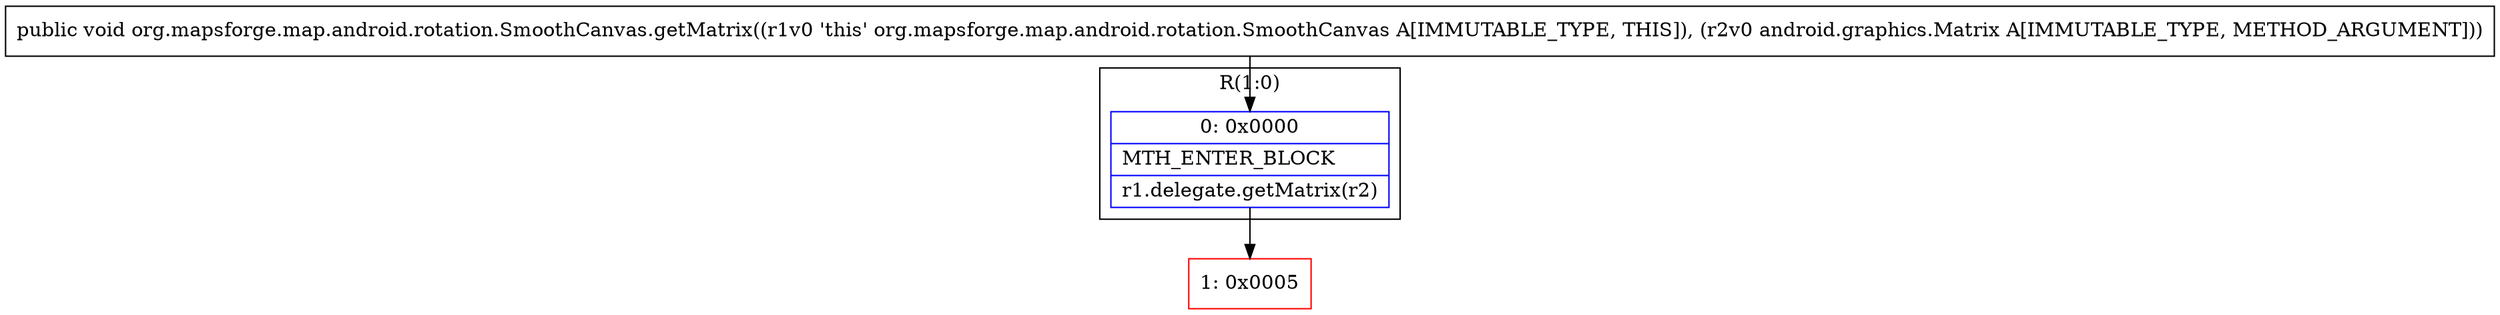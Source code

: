 digraph "CFG fororg.mapsforge.map.android.rotation.SmoothCanvas.getMatrix(Landroid\/graphics\/Matrix;)V" {
subgraph cluster_Region_1997616023 {
label = "R(1:0)";
node [shape=record,color=blue];
Node_0 [shape=record,label="{0\:\ 0x0000|MTH_ENTER_BLOCK\l|r1.delegate.getMatrix(r2)\l}"];
}
Node_1 [shape=record,color=red,label="{1\:\ 0x0005}"];
MethodNode[shape=record,label="{public void org.mapsforge.map.android.rotation.SmoothCanvas.getMatrix((r1v0 'this' org.mapsforge.map.android.rotation.SmoothCanvas A[IMMUTABLE_TYPE, THIS]), (r2v0 android.graphics.Matrix A[IMMUTABLE_TYPE, METHOD_ARGUMENT])) }"];
MethodNode -> Node_0;
Node_0 -> Node_1;
}

